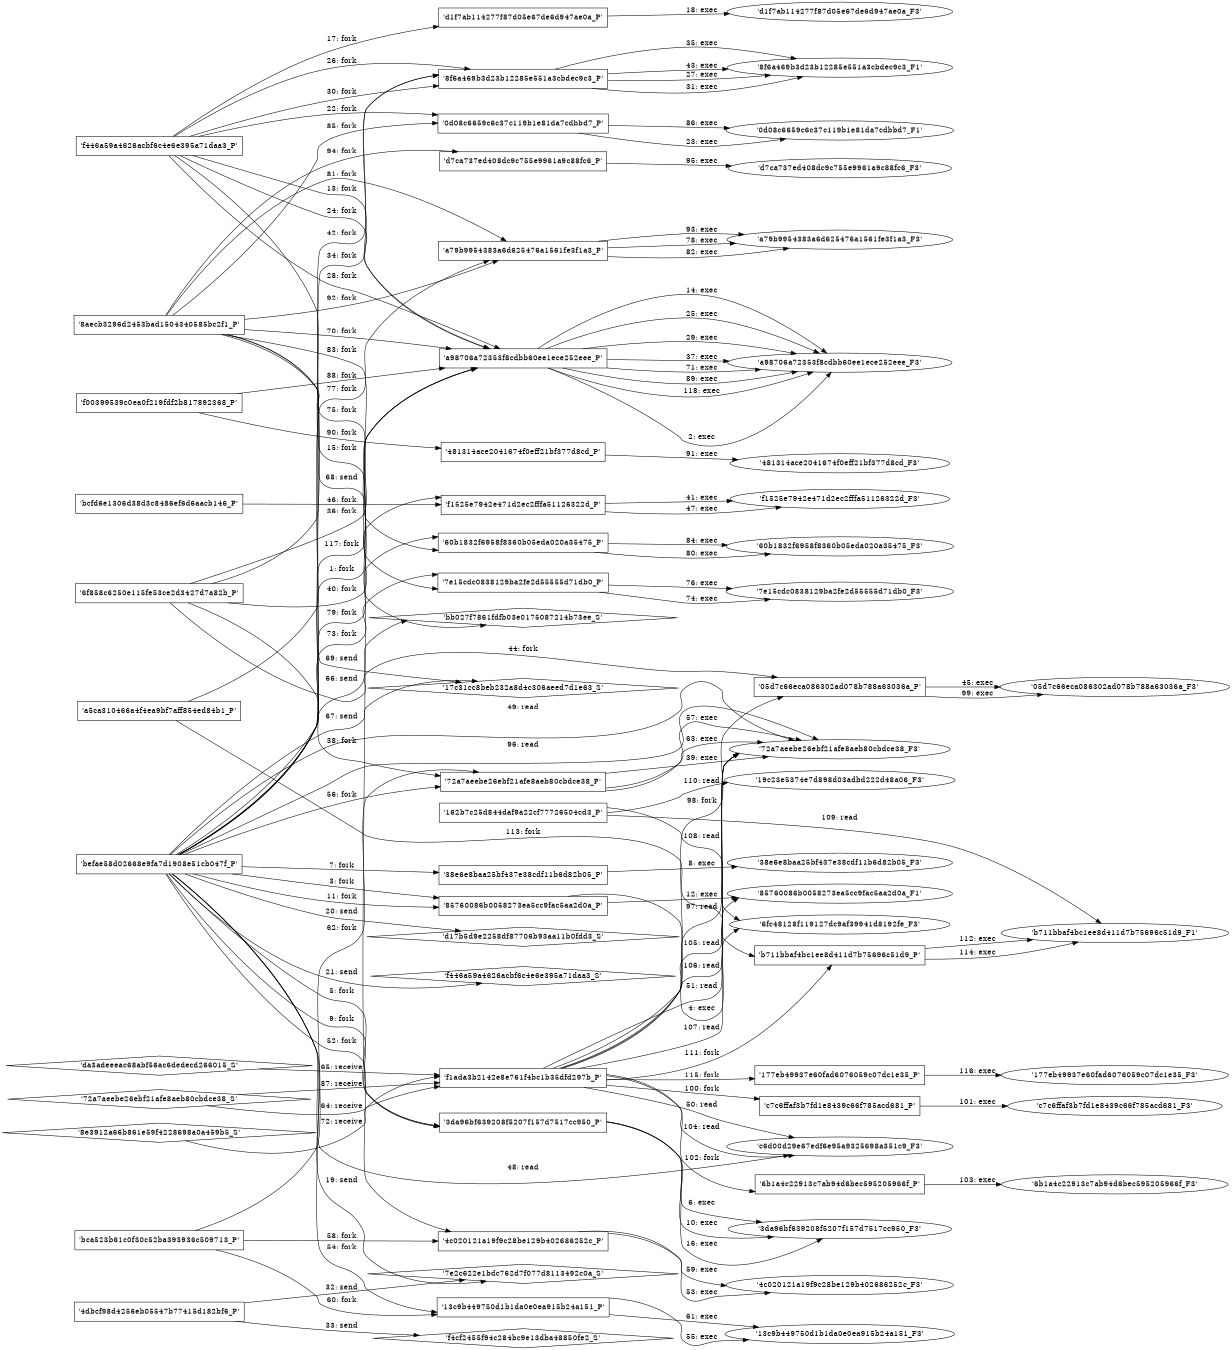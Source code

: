 digraph "D:\Learning\Paper\apt\基于CTI的攻击预警\Dataset\攻击图\ASGfromALLCTI\Microsoft Patch Tuesday – October 2018.dot" {
rankdir="LR"
size="9"
fixedsize="false"
splines="true"
nodesep=0.3
ranksep=0
fontsize=10
overlap="scalexy"
engine= "neato"
	"'befae58d02668e9fa7d1908e51cb047f_P'" [node_type=Process shape=box]
	"'a98706a72353f8cdbb60ee1ece252eee_P'" [node_type=Process shape=box]
	"'befae58d02668e9fa7d1908e51cb047f_P'" -> "'a98706a72353f8cdbb60ee1ece252eee_P'" [label="1: fork"]
	"'a98706a72353f8cdbb60ee1ece252eee_P'" [node_type=Process shape=box]
	"'a98706a72353f8cdbb60ee1ece252eee_F3'" [node_type=File shape=ellipse]
	"'a98706a72353f8cdbb60ee1ece252eee_P'" -> "'a98706a72353f8cdbb60ee1ece252eee_F3'" [label="2: exec"]
	"'befae58d02668e9fa7d1908e51cb047f_P'" [node_type=Process shape=box]
	"'85760086b0058273ea5cc9fac5aa2d0a_P'" [node_type=Process shape=box]
	"'befae58d02668e9fa7d1908e51cb047f_P'" -> "'85760086b0058273ea5cc9fac5aa2d0a_P'" [label="3: fork"]
	"'85760086b0058273ea5cc9fac5aa2d0a_P'" [node_type=Process shape=box]
	"'85760086b0058273ea5cc9fac5aa2d0a_F1'" [node_type=File shape=ellipse]
	"'85760086b0058273ea5cc9fac5aa2d0a_P'" -> "'85760086b0058273ea5cc9fac5aa2d0a_F1'" [label="4: exec"]
	"'befae58d02668e9fa7d1908e51cb047f_P'" [node_type=Process shape=box]
	"'3da96bf639208f5207f157d7517cc950_P'" [node_type=Process shape=box]
	"'befae58d02668e9fa7d1908e51cb047f_P'" -> "'3da96bf639208f5207f157d7517cc950_P'" [label="5: fork"]
	"'3da96bf639208f5207f157d7517cc950_P'" [node_type=Process shape=box]
	"'3da96bf639208f5207f157d7517cc950_F3'" [node_type=File shape=ellipse]
	"'3da96bf639208f5207f157d7517cc950_P'" -> "'3da96bf639208f5207f157d7517cc950_F3'" [label="6: exec"]
	"'befae58d02668e9fa7d1908e51cb047f_P'" [node_type=Process shape=box]
	"'38e6e8baa25bf437e38cdf11b6d82b05_P'" [node_type=Process shape=box]
	"'befae58d02668e9fa7d1908e51cb047f_P'" -> "'38e6e8baa25bf437e38cdf11b6d82b05_P'" [label="7: fork"]
	"'38e6e8baa25bf437e38cdf11b6d82b05_P'" [node_type=Process shape=box]
	"'38e6e8baa25bf437e38cdf11b6d82b05_F3'" [node_type=File shape=ellipse]
	"'38e6e8baa25bf437e38cdf11b6d82b05_P'" -> "'38e6e8baa25bf437e38cdf11b6d82b05_F3'" [label="8: exec"]
	"'befae58d02668e9fa7d1908e51cb047f_P'" [node_type=Process shape=box]
	"'3da96bf639208f5207f157d7517cc950_P'" [node_type=Process shape=box]
	"'befae58d02668e9fa7d1908e51cb047f_P'" -> "'3da96bf639208f5207f157d7517cc950_P'" [label="9: fork"]
	"'3da96bf639208f5207f157d7517cc950_P'" [node_type=Process shape=box]
	"'3da96bf639208f5207f157d7517cc950_F3'" [node_type=File shape=ellipse]
	"'3da96bf639208f5207f157d7517cc950_P'" -> "'3da96bf639208f5207f157d7517cc950_F3'" [label="10: exec"]
	"'befae58d02668e9fa7d1908e51cb047f_P'" [node_type=Process shape=box]
	"'85760086b0058273ea5cc9fac5aa2d0a_P'" [node_type=Process shape=box]
	"'befae58d02668e9fa7d1908e51cb047f_P'" -> "'85760086b0058273ea5cc9fac5aa2d0a_P'" [label="11: fork"]
	"'85760086b0058273ea5cc9fac5aa2d0a_P'" [node_type=Process shape=box]
	"'85760086b0058273ea5cc9fac5aa2d0a_F1'" [node_type=File shape=ellipse]
	"'85760086b0058273ea5cc9fac5aa2d0a_P'" -> "'85760086b0058273ea5cc9fac5aa2d0a_F1'" [label="12: exec"]
	"'f446a59a4626acbf6c4e6e395a71daa3_P'" [node_type=Process shape=box]
	"'a98706a72353f8cdbb60ee1ece252eee_P'" [node_type=Process shape=box]
	"'f446a59a4626acbf6c4e6e395a71daa3_P'" -> "'a98706a72353f8cdbb60ee1ece252eee_P'" [label="13: fork"]
	"'a98706a72353f8cdbb60ee1ece252eee_P'" [node_type=Process shape=box]
	"'a98706a72353f8cdbb60ee1ece252eee_F3'" [node_type=File shape=ellipse]
	"'a98706a72353f8cdbb60ee1ece252eee_P'" -> "'a98706a72353f8cdbb60ee1ece252eee_F3'" [label="14: exec"]
	"'f446a59a4626acbf6c4e6e395a71daa3_P'" [node_type=Process shape=box]
	"'3da96bf639208f5207f157d7517cc950_P'" [node_type=Process shape=box]
	"'f446a59a4626acbf6c4e6e395a71daa3_P'" -> "'3da96bf639208f5207f157d7517cc950_P'" [label="15: fork"]
	"'3da96bf639208f5207f157d7517cc950_P'" [node_type=Process shape=box]
	"'3da96bf639208f5207f157d7517cc950_F3'" [node_type=File shape=ellipse]
	"'3da96bf639208f5207f157d7517cc950_P'" -> "'3da96bf639208f5207f157d7517cc950_F3'" [label="16: exec"]
	"'f446a59a4626acbf6c4e6e395a71daa3_P'" [node_type=Process shape=box]
	"'d1f7ab114277f87d05e67de6d947ae0a_P'" [node_type=Process shape=box]
	"'f446a59a4626acbf6c4e6e395a71daa3_P'" -> "'d1f7ab114277f87d05e67de6d947ae0a_P'" [label="17: fork"]
	"'d1f7ab114277f87d05e67de6d947ae0a_P'" [node_type=Process shape=box]
	"'d1f7ab114277f87d05e67de6d947ae0a_F3'" [node_type=File shape=ellipse]
	"'d1f7ab114277f87d05e67de6d947ae0a_P'" -> "'d1f7ab114277f87d05e67de6d947ae0a_F3'" [label="18: exec"]
	"'7e2c622e1bdc762d7f077d8113492c0a_S'" [node_type=Socket shape=diamond]
	"'befae58d02668e9fa7d1908e51cb047f_P'" [node_type=Process shape=box]
	"'befae58d02668e9fa7d1908e51cb047f_P'" -> "'7e2c622e1bdc762d7f077d8113492c0a_S'" [label="19: send"]
	"'d17b5d9e2258df87706b93aa11b0fdd3_S'" [node_type=Socket shape=diamond]
	"'befae58d02668e9fa7d1908e51cb047f_P'" [node_type=Process shape=box]
	"'befae58d02668e9fa7d1908e51cb047f_P'" -> "'d17b5d9e2258df87706b93aa11b0fdd3_S'" [label="20: send"]
	"'f446a59a4626acbf6c4e6e395a71daa3_S'" [node_type=Socket shape=diamond]
	"'befae58d02668e9fa7d1908e51cb047f_P'" [node_type=Process shape=box]
	"'befae58d02668e9fa7d1908e51cb047f_P'" -> "'f446a59a4626acbf6c4e6e395a71daa3_S'" [label="21: send"]
	"'f446a59a4626acbf6c4e6e395a71daa3_P'" [node_type=Process shape=box]
	"'0d08c6659c6c37c119b1e81da7cdbbd7_P'" [node_type=Process shape=box]
	"'f446a59a4626acbf6c4e6e395a71daa3_P'" -> "'0d08c6659c6c37c119b1e81da7cdbbd7_P'" [label="22: fork"]
	"'0d08c6659c6c37c119b1e81da7cdbbd7_P'" [node_type=Process shape=box]
	"'0d08c6659c6c37c119b1e81da7cdbbd7_F1'" [node_type=File shape=ellipse]
	"'0d08c6659c6c37c119b1e81da7cdbbd7_P'" -> "'0d08c6659c6c37c119b1e81da7cdbbd7_F1'" [label="23: exec"]
	"'f446a59a4626acbf6c4e6e395a71daa3_P'" [node_type=Process shape=box]
	"'a98706a72353f8cdbb60ee1ece252eee_P'" [node_type=Process shape=box]
	"'f446a59a4626acbf6c4e6e395a71daa3_P'" -> "'a98706a72353f8cdbb60ee1ece252eee_P'" [label="24: fork"]
	"'a98706a72353f8cdbb60ee1ece252eee_P'" [node_type=Process shape=box]
	"'a98706a72353f8cdbb60ee1ece252eee_F3'" [node_type=File shape=ellipse]
	"'a98706a72353f8cdbb60ee1ece252eee_P'" -> "'a98706a72353f8cdbb60ee1ece252eee_F3'" [label="25: exec"]
	"'f446a59a4626acbf6c4e6e395a71daa3_P'" [node_type=Process shape=box]
	"'8f6a469b3d23b12285e551a3cbdec9c3_P'" [node_type=Process shape=box]
	"'f446a59a4626acbf6c4e6e395a71daa3_P'" -> "'8f6a469b3d23b12285e551a3cbdec9c3_P'" [label="26: fork"]
	"'8f6a469b3d23b12285e551a3cbdec9c3_P'" [node_type=Process shape=box]
	"'8f6a469b3d23b12285e551a3cbdec9c3_F1'" [node_type=File shape=ellipse]
	"'8f6a469b3d23b12285e551a3cbdec9c3_P'" -> "'8f6a469b3d23b12285e551a3cbdec9c3_F1'" [label="27: exec"]
	"'f446a59a4626acbf6c4e6e395a71daa3_P'" [node_type=Process shape=box]
	"'a98706a72353f8cdbb60ee1ece252eee_P'" [node_type=Process shape=box]
	"'f446a59a4626acbf6c4e6e395a71daa3_P'" -> "'a98706a72353f8cdbb60ee1ece252eee_P'" [label="28: fork"]
	"'a98706a72353f8cdbb60ee1ece252eee_P'" [node_type=Process shape=box]
	"'a98706a72353f8cdbb60ee1ece252eee_F3'" [node_type=File shape=ellipse]
	"'a98706a72353f8cdbb60ee1ece252eee_P'" -> "'a98706a72353f8cdbb60ee1ece252eee_F3'" [label="29: exec"]
	"'f446a59a4626acbf6c4e6e395a71daa3_P'" [node_type=Process shape=box]
	"'8f6a469b3d23b12285e551a3cbdec9c3_P'" [node_type=Process shape=box]
	"'f446a59a4626acbf6c4e6e395a71daa3_P'" -> "'8f6a469b3d23b12285e551a3cbdec9c3_P'" [label="30: fork"]
	"'8f6a469b3d23b12285e551a3cbdec9c3_P'" [node_type=Process shape=box]
	"'8f6a469b3d23b12285e551a3cbdec9c3_F1'" [node_type=File shape=ellipse]
	"'8f6a469b3d23b12285e551a3cbdec9c3_P'" -> "'8f6a469b3d23b12285e551a3cbdec9c3_F1'" [label="31: exec"]
	"'7e2c622e1bdc762d7f077d8113492c0a_S'" [node_type=Socket shape=diamond]
	"'4dbcf98d4256eb05547b77415d182bf6_P'" [node_type=Process shape=box]
	"'4dbcf98d4256eb05547b77415d182bf6_P'" -> "'7e2c622e1bdc762d7f077d8113492c0a_S'" [label="32: send"]
	"'f4cf2455f94c284bc9e13dba48850fe2_S'" [node_type=Socket shape=diamond]
	"'4dbcf98d4256eb05547b77415d182bf6_P'" [node_type=Process shape=box]
	"'4dbcf98d4256eb05547b77415d182bf6_P'" -> "'f4cf2455f94c284bc9e13dba48850fe2_S'" [label="33: send"]
	"'befae58d02668e9fa7d1908e51cb047f_P'" [node_type=Process shape=box]
	"'8f6a469b3d23b12285e551a3cbdec9c3_P'" [node_type=Process shape=box]
	"'befae58d02668e9fa7d1908e51cb047f_P'" -> "'8f6a469b3d23b12285e551a3cbdec9c3_P'" [label="34: fork"]
	"'8f6a469b3d23b12285e551a3cbdec9c3_P'" [node_type=Process shape=box]
	"'8f6a469b3d23b12285e551a3cbdec9c3_F1'" [node_type=File shape=ellipse]
	"'8f6a469b3d23b12285e551a3cbdec9c3_P'" -> "'8f6a469b3d23b12285e551a3cbdec9c3_F1'" [label="35: exec"]
	"'6f858c6250e115fe53ce2d3427d7a82b_P'" [node_type=Process shape=box]
	"'a98706a72353f8cdbb60ee1ece252eee_P'" [node_type=Process shape=box]
	"'6f858c6250e115fe53ce2d3427d7a82b_P'" -> "'a98706a72353f8cdbb60ee1ece252eee_P'" [label="36: fork"]
	"'a98706a72353f8cdbb60ee1ece252eee_P'" [node_type=Process shape=box]
	"'a98706a72353f8cdbb60ee1ece252eee_F3'" [node_type=File shape=ellipse]
	"'a98706a72353f8cdbb60ee1ece252eee_P'" -> "'a98706a72353f8cdbb60ee1ece252eee_F3'" [label="37: exec"]
	"'6f858c6250e115fe53ce2d3427d7a82b_P'" [node_type=Process shape=box]
	"'72a7aeebe26ebf21afe8aeb80cbdce38_P'" [node_type=Process shape=box]
	"'6f858c6250e115fe53ce2d3427d7a82b_P'" -> "'72a7aeebe26ebf21afe8aeb80cbdce38_P'" [label="38: fork"]
	"'72a7aeebe26ebf21afe8aeb80cbdce38_P'" [node_type=Process shape=box]
	"'72a7aeebe26ebf21afe8aeb80cbdce38_F3'" [node_type=File shape=ellipse]
	"'72a7aeebe26ebf21afe8aeb80cbdce38_P'" -> "'72a7aeebe26ebf21afe8aeb80cbdce38_F3'" [label="39: exec"]
	"'6f858c6250e115fe53ce2d3427d7a82b_P'" [node_type=Process shape=box]
	"'f1525e7942e471d2ec2fffa51126322d_P'" [node_type=Process shape=box]
	"'6f858c6250e115fe53ce2d3427d7a82b_P'" -> "'f1525e7942e471d2ec2fffa51126322d_P'" [label="40: fork"]
	"'f1525e7942e471d2ec2fffa51126322d_P'" [node_type=Process shape=box]
	"'f1525e7942e471d2ec2fffa51126322d_F3'" [node_type=File shape=ellipse]
	"'f1525e7942e471d2ec2fffa51126322d_P'" -> "'f1525e7942e471d2ec2fffa51126322d_F3'" [label="41: exec"]
	"'6f858c6250e115fe53ce2d3427d7a82b_P'" [node_type=Process shape=box]
	"'8f6a469b3d23b12285e551a3cbdec9c3_P'" [node_type=Process shape=box]
	"'6f858c6250e115fe53ce2d3427d7a82b_P'" -> "'8f6a469b3d23b12285e551a3cbdec9c3_P'" [label="42: fork"]
	"'8f6a469b3d23b12285e551a3cbdec9c3_P'" [node_type=Process shape=box]
	"'8f6a469b3d23b12285e551a3cbdec9c3_F1'" [node_type=File shape=ellipse]
	"'8f6a469b3d23b12285e551a3cbdec9c3_P'" -> "'8f6a469b3d23b12285e551a3cbdec9c3_F1'" [label="43: exec"]
	"'6f858c6250e115fe53ce2d3427d7a82b_P'" [node_type=Process shape=box]
	"'05d7c66eca086302ad078b788a63036a_P'" [node_type=Process shape=box]
	"'6f858c6250e115fe53ce2d3427d7a82b_P'" -> "'05d7c66eca086302ad078b788a63036a_P'" [label="44: fork"]
	"'05d7c66eca086302ad078b788a63036a_P'" [node_type=Process shape=box]
	"'05d7c66eca086302ad078b788a63036a_F3'" [node_type=File shape=ellipse]
	"'05d7c66eca086302ad078b788a63036a_P'" -> "'05d7c66eca086302ad078b788a63036a_F3'" [label="45: exec"]
	"'bcfd6e1306d38d3c8486ef6d6aacb146_P'" [node_type=Process shape=box]
	"'f1525e7942e471d2ec2fffa51126322d_P'" [node_type=Process shape=box]
	"'bcfd6e1306d38d3c8486ef6d6aacb146_P'" -> "'f1525e7942e471d2ec2fffa51126322d_P'" [label="46: fork"]
	"'f1525e7942e471d2ec2fffa51126322d_P'" [node_type=Process shape=box]
	"'f1525e7942e471d2ec2fffa51126322d_F3'" [node_type=File shape=ellipse]
	"'f1525e7942e471d2ec2fffa51126322d_P'" -> "'f1525e7942e471d2ec2fffa51126322d_F3'" [label="47: exec"]
	"'c6d00d29e67edf6e95a9325698a351c9_F3'" [node_type=file shape=ellipse]
	"'befae58d02668e9fa7d1908e51cb047f_P'" [node_type=Process shape=box]
	"'befae58d02668e9fa7d1908e51cb047f_P'" -> "'c6d00d29e67edf6e95a9325698a351c9_F3'" [label="48: read"]
	"'72a7aeebe26ebf21afe8aeb80cbdce38_F3'" [node_type=file shape=ellipse]
	"'befae58d02668e9fa7d1908e51cb047f_P'" [node_type=Process shape=box]
	"'befae58d02668e9fa7d1908e51cb047f_P'" -> "'72a7aeebe26ebf21afe8aeb80cbdce38_F3'" [label="49: read"]
	"'c6d00d29e67edf6e95a9325698a351c9_F3'" [node_type=file shape=ellipse]
	"'f1ada3b2142e8e761f4bc1b35dfd297b_P'" [node_type=Process shape=box]
	"'f1ada3b2142e8e761f4bc1b35dfd297b_P'" -> "'c6d00d29e67edf6e95a9325698a351c9_F3'" [label="50: read"]
	"'72a7aeebe26ebf21afe8aeb80cbdce38_F3'" [node_type=file shape=ellipse]
	"'f1ada3b2142e8e761f4bc1b35dfd297b_P'" [node_type=Process shape=box]
	"'f1ada3b2142e8e761f4bc1b35dfd297b_P'" -> "'72a7aeebe26ebf21afe8aeb80cbdce38_F3'" [label="51: read"]
	"'befae58d02668e9fa7d1908e51cb047f_P'" [node_type=Process shape=box]
	"'4c020121a19f9c28be129b402686252c_P'" [node_type=Process shape=box]
	"'befae58d02668e9fa7d1908e51cb047f_P'" -> "'4c020121a19f9c28be129b402686252c_P'" [label="52: fork"]
	"'4c020121a19f9c28be129b402686252c_P'" [node_type=Process shape=box]
	"'4c020121a19f9c28be129b402686252c_F3'" [node_type=File shape=ellipse]
	"'4c020121a19f9c28be129b402686252c_P'" -> "'4c020121a19f9c28be129b402686252c_F3'" [label="53: exec"]
	"'befae58d02668e9fa7d1908e51cb047f_P'" [node_type=Process shape=box]
	"'13c9b449750d1b1da0e0ea915b24a151_P'" [node_type=Process shape=box]
	"'befae58d02668e9fa7d1908e51cb047f_P'" -> "'13c9b449750d1b1da0e0ea915b24a151_P'" [label="54: fork"]
	"'13c9b449750d1b1da0e0ea915b24a151_P'" [node_type=Process shape=box]
	"'13c9b449750d1b1da0e0ea915b24a151_F3'" [node_type=File shape=ellipse]
	"'13c9b449750d1b1da0e0ea915b24a151_P'" -> "'13c9b449750d1b1da0e0ea915b24a151_F3'" [label="55: exec"]
	"'befae58d02668e9fa7d1908e51cb047f_P'" [node_type=Process shape=box]
	"'72a7aeebe26ebf21afe8aeb80cbdce38_P'" [node_type=Process shape=box]
	"'befae58d02668e9fa7d1908e51cb047f_P'" -> "'72a7aeebe26ebf21afe8aeb80cbdce38_P'" [label="56: fork"]
	"'72a7aeebe26ebf21afe8aeb80cbdce38_P'" [node_type=Process shape=box]
	"'72a7aeebe26ebf21afe8aeb80cbdce38_F3'" [node_type=File shape=ellipse]
	"'72a7aeebe26ebf21afe8aeb80cbdce38_P'" -> "'72a7aeebe26ebf21afe8aeb80cbdce38_F3'" [label="57: exec"]
	"'bca523b61c0f30c52ba393936c509713_P'" [node_type=Process shape=box]
	"'4c020121a19f9c28be129b402686252c_P'" [node_type=Process shape=box]
	"'bca523b61c0f30c52ba393936c509713_P'" -> "'4c020121a19f9c28be129b402686252c_P'" [label="58: fork"]
	"'4c020121a19f9c28be129b402686252c_P'" [node_type=Process shape=box]
	"'4c020121a19f9c28be129b402686252c_F3'" [node_type=File shape=ellipse]
	"'4c020121a19f9c28be129b402686252c_P'" -> "'4c020121a19f9c28be129b402686252c_F3'" [label="59: exec"]
	"'bca523b61c0f30c52ba393936c509713_P'" [node_type=Process shape=box]
	"'13c9b449750d1b1da0e0ea915b24a151_P'" [node_type=Process shape=box]
	"'bca523b61c0f30c52ba393936c509713_P'" -> "'13c9b449750d1b1da0e0ea915b24a151_P'" [label="60: fork"]
	"'13c9b449750d1b1da0e0ea915b24a151_P'" [node_type=Process shape=box]
	"'13c9b449750d1b1da0e0ea915b24a151_F3'" [node_type=File shape=ellipse]
	"'13c9b449750d1b1da0e0ea915b24a151_P'" -> "'13c9b449750d1b1da0e0ea915b24a151_F3'" [label="61: exec"]
	"'bca523b61c0f30c52ba393936c509713_P'" [node_type=Process shape=box]
	"'72a7aeebe26ebf21afe8aeb80cbdce38_P'" [node_type=Process shape=box]
	"'bca523b61c0f30c52ba393936c509713_P'" -> "'72a7aeebe26ebf21afe8aeb80cbdce38_P'" [label="62: fork"]
	"'72a7aeebe26ebf21afe8aeb80cbdce38_P'" [node_type=Process shape=box]
	"'72a7aeebe26ebf21afe8aeb80cbdce38_F3'" [node_type=File shape=ellipse]
	"'72a7aeebe26ebf21afe8aeb80cbdce38_P'" -> "'72a7aeebe26ebf21afe8aeb80cbdce38_F3'" [label="63: exec"]
	"'f1ada3b2142e8e761f4bc1b35dfd297b_P'" [node_type=Process shape=box]
	"'72a7aeebe26ebf21afe8aeb80cbdce38_S'" [node_type=Socket shape=diamond]
	"'72a7aeebe26ebf21afe8aeb80cbdce38_S'" -> "'f1ada3b2142e8e761f4bc1b35dfd297b_P'" [label="64: receive"]
	"'f1ada3b2142e8e761f4bc1b35dfd297b_P'" [node_type=Process shape=box]
	"'da3adeeeac68abf56ac6dedecd266015_S'" [node_type=Socket shape=diamond]
	"'da3adeeeac68abf56ac6dedecd266015_S'" -> "'f1ada3b2142e8e761f4bc1b35dfd297b_P'" [label="65: receive"]
	"'bb027f7861fdfb03e0175087214b73ee_S'" [node_type=Socket shape=diamond]
	"'befae58d02668e9fa7d1908e51cb047f_P'" [node_type=Process shape=box]
	"'befae58d02668e9fa7d1908e51cb047f_P'" -> "'bb027f7861fdfb03e0175087214b73ee_S'" [label="66: send"]
	"'17c31cc8beb232a8d4c306aeed7d1e63_S'" [node_type=Socket shape=diamond]
	"'befae58d02668e9fa7d1908e51cb047f_P'" [node_type=Process shape=box]
	"'befae58d02668e9fa7d1908e51cb047f_P'" -> "'17c31cc8beb232a8d4c306aeed7d1e63_S'" [label="67: send"]
	"'bb027f7861fdfb03e0175087214b73ee_S'" [node_type=Socket shape=diamond]
	"'8aecb3296d2453bad1504340585bc2f1_P'" [node_type=Process shape=box]
	"'8aecb3296d2453bad1504340585bc2f1_P'" -> "'bb027f7861fdfb03e0175087214b73ee_S'" [label="68: send"]
	"'17c31cc8beb232a8d4c306aeed7d1e63_S'" [node_type=Socket shape=diamond]
	"'8aecb3296d2453bad1504340585bc2f1_P'" [node_type=Process shape=box]
	"'8aecb3296d2453bad1504340585bc2f1_P'" -> "'17c31cc8beb232a8d4c306aeed7d1e63_S'" [label="69: send"]
	"'8aecb3296d2453bad1504340585bc2f1_P'" [node_type=Process shape=box]
	"'a98706a72353f8cdbb60ee1ece252eee_P'" [node_type=Process shape=box]
	"'8aecb3296d2453bad1504340585bc2f1_P'" -> "'a98706a72353f8cdbb60ee1ece252eee_P'" [label="70: fork"]
	"'a98706a72353f8cdbb60ee1ece252eee_P'" [node_type=Process shape=box]
	"'a98706a72353f8cdbb60ee1ece252eee_F3'" [node_type=File shape=ellipse]
	"'a98706a72353f8cdbb60ee1ece252eee_P'" -> "'a98706a72353f8cdbb60ee1ece252eee_F3'" [label="71: exec"]
	"'f1ada3b2142e8e761f4bc1b35dfd297b_P'" [node_type=Process shape=box]
	"'8e3912a66b861e59f4228698a0a459b5_S'" [node_type=Socket shape=diamond]
	"'8e3912a66b861e59f4228698a0a459b5_S'" -> "'f1ada3b2142e8e761f4bc1b35dfd297b_P'" [label="72: receive"]
	"'befae58d02668e9fa7d1908e51cb047f_P'" [node_type=Process shape=box]
	"'7e15cdc0838129ba2fe2d55555d71db0_P'" [node_type=Process shape=box]
	"'befae58d02668e9fa7d1908e51cb047f_P'" -> "'7e15cdc0838129ba2fe2d55555d71db0_P'" [label="73: fork"]
	"'7e15cdc0838129ba2fe2d55555d71db0_P'" [node_type=Process shape=box]
	"'7e15cdc0838129ba2fe2d55555d71db0_F3'" [node_type=File shape=ellipse]
	"'7e15cdc0838129ba2fe2d55555d71db0_P'" -> "'7e15cdc0838129ba2fe2d55555d71db0_F3'" [label="74: exec"]
	"'8aecb3296d2453bad1504340585bc2f1_P'" [node_type=Process shape=box]
	"'7e15cdc0838129ba2fe2d55555d71db0_P'" [node_type=Process shape=box]
	"'8aecb3296d2453bad1504340585bc2f1_P'" -> "'7e15cdc0838129ba2fe2d55555d71db0_P'" [label="75: fork"]
	"'7e15cdc0838129ba2fe2d55555d71db0_P'" [node_type=Process shape=box]
	"'7e15cdc0838129ba2fe2d55555d71db0_F3'" [node_type=File shape=ellipse]
	"'7e15cdc0838129ba2fe2d55555d71db0_P'" -> "'7e15cdc0838129ba2fe2d55555d71db0_F3'" [label="76: exec"]
	"'befae58d02668e9fa7d1908e51cb047f_P'" [node_type=Process shape=box]
	"'a79b9954383a6d625476a1561fe3f1a3_P'" [node_type=Process shape=box]
	"'befae58d02668e9fa7d1908e51cb047f_P'" -> "'a79b9954383a6d625476a1561fe3f1a3_P'" [label="77: fork"]
	"'a79b9954383a6d625476a1561fe3f1a3_P'" [node_type=Process shape=box]
	"'a79b9954383a6d625476a1561fe3f1a3_F3'" [node_type=File shape=ellipse]
	"'a79b9954383a6d625476a1561fe3f1a3_P'" -> "'a79b9954383a6d625476a1561fe3f1a3_F3'" [label="78: exec"]
	"'befae58d02668e9fa7d1908e51cb047f_P'" [node_type=Process shape=box]
	"'60b1832f6958f8360b05eda020a35475_P'" [node_type=Process shape=box]
	"'befae58d02668e9fa7d1908e51cb047f_P'" -> "'60b1832f6958f8360b05eda020a35475_P'" [label="79: fork"]
	"'60b1832f6958f8360b05eda020a35475_P'" [node_type=Process shape=box]
	"'60b1832f6958f8360b05eda020a35475_F3'" [node_type=File shape=ellipse]
	"'60b1832f6958f8360b05eda020a35475_P'" -> "'60b1832f6958f8360b05eda020a35475_F3'" [label="80: exec"]
	"'8aecb3296d2453bad1504340585bc2f1_P'" [node_type=Process shape=box]
	"'a79b9954383a6d625476a1561fe3f1a3_P'" [node_type=Process shape=box]
	"'8aecb3296d2453bad1504340585bc2f1_P'" -> "'a79b9954383a6d625476a1561fe3f1a3_P'" [label="81: fork"]
	"'a79b9954383a6d625476a1561fe3f1a3_P'" [node_type=Process shape=box]
	"'a79b9954383a6d625476a1561fe3f1a3_F3'" [node_type=File shape=ellipse]
	"'a79b9954383a6d625476a1561fe3f1a3_P'" -> "'a79b9954383a6d625476a1561fe3f1a3_F3'" [label="82: exec"]
	"'8aecb3296d2453bad1504340585bc2f1_P'" [node_type=Process shape=box]
	"'60b1832f6958f8360b05eda020a35475_P'" [node_type=Process shape=box]
	"'8aecb3296d2453bad1504340585bc2f1_P'" -> "'60b1832f6958f8360b05eda020a35475_P'" [label="83: fork"]
	"'60b1832f6958f8360b05eda020a35475_P'" [node_type=Process shape=box]
	"'60b1832f6958f8360b05eda020a35475_F3'" [node_type=File shape=ellipse]
	"'60b1832f6958f8360b05eda020a35475_P'" -> "'60b1832f6958f8360b05eda020a35475_F3'" [label="84: exec"]
	"'8aecb3296d2453bad1504340585bc2f1_P'" [node_type=Process shape=box]
	"'0d08c6659c6c37c119b1e81da7cdbbd7_P'" [node_type=Process shape=box]
	"'8aecb3296d2453bad1504340585bc2f1_P'" -> "'0d08c6659c6c37c119b1e81da7cdbbd7_P'" [label="85: fork"]
	"'0d08c6659c6c37c119b1e81da7cdbbd7_P'" [node_type=Process shape=box]
	"'0d08c6659c6c37c119b1e81da7cdbbd7_F1'" [node_type=File shape=ellipse]
	"'0d08c6659c6c37c119b1e81da7cdbbd7_P'" -> "'0d08c6659c6c37c119b1e81da7cdbbd7_F1'" [label="86: exec"]
	"'f1ada3b2142e8e761f4bc1b35dfd297b_P'" [node_type=Process shape=box]
	"'72a7aeebe26ebf21afe8aeb80cbdce38_S'" [node_type=Socket shape=diamond]
	"'72a7aeebe26ebf21afe8aeb80cbdce38_S'" -> "'f1ada3b2142e8e761f4bc1b35dfd297b_P'" [label="87: receive"]
	"'f00399539c0ea0f219fdf2b817892368_P'" [node_type=Process shape=box]
	"'a98706a72353f8cdbb60ee1ece252eee_P'" [node_type=Process shape=box]
	"'f00399539c0ea0f219fdf2b817892368_P'" -> "'a98706a72353f8cdbb60ee1ece252eee_P'" [label="88: fork"]
	"'a98706a72353f8cdbb60ee1ece252eee_P'" [node_type=Process shape=box]
	"'a98706a72353f8cdbb60ee1ece252eee_F3'" [node_type=File shape=ellipse]
	"'a98706a72353f8cdbb60ee1ece252eee_P'" -> "'a98706a72353f8cdbb60ee1ece252eee_F3'" [label="89: exec"]
	"'f00399539c0ea0f219fdf2b817892368_P'" [node_type=Process shape=box]
	"'481314ace2041674f0eff21bf377d8cd_P'" [node_type=Process shape=box]
	"'f00399539c0ea0f219fdf2b817892368_P'" -> "'481314ace2041674f0eff21bf377d8cd_P'" [label="90: fork"]
	"'481314ace2041674f0eff21bf377d8cd_P'" [node_type=Process shape=box]
	"'481314ace2041674f0eff21bf377d8cd_F3'" [node_type=File shape=ellipse]
	"'481314ace2041674f0eff21bf377d8cd_P'" -> "'481314ace2041674f0eff21bf377d8cd_F3'" [label="91: exec"]
	"'8aecb3296d2453bad1504340585bc2f1_P'" [node_type=Process shape=box]
	"'a79b9954383a6d625476a1561fe3f1a3_P'" [node_type=Process shape=box]
	"'8aecb3296d2453bad1504340585bc2f1_P'" -> "'a79b9954383a6d625476a1561fe3f1a3_P'" [label="92: fork"]
	"'a79b9954383a6d625476a1561fe3f1a3_P'" [node_type=Process shape=box]
	"'a79b9954383a6d625476a1561fe3f1a3_F3'" [node_type=File shape=ellipse]
	"'a79b9954383a6d625476a1561fe3f1a3_P'" -> "'a79b9954383a6d625476a1561fe3f1a3_F3'" [label="93: exec"]
	"'8aecb3296d2453bad1504340585bc2f1_P'" [node_type=Process shape=box]
	"'d7ca737ed408dc9c755e9961a9c88fc6_P'" [node_type=Process shape=box]
	"'8aecb3296d2453bad1504340585bc2f1_P'" -> "'d7ca737ed408dc9c755e9961a9c88fc6_P'" [label="94: fork"]
	"'d7ca737ed408dc9c755e9961a9c88fc6_P'" [node_type=Process shape=box]
	"'d7ca737ed408dc9c755e9961a9c88fc6_F3'" [node_type=File shape=ellipse]
	"'d7ca737ed408dc9c755e9961a9c88fc6_P'" -> "'d7ca737ed408dc9c755e9961a9c88fc6_F3'" [label="95: exec"]
	"'72a7aeebe26ebf21afe8aeb80cbdce38_F3'" [node_type=file shape=ellipse]
	"'befae58d02668e9fa7d1908e51cb047f_P'" [node_type=Process shape=box]
	"'befae58d02668e9fa7d1908e51cb047f_P'" -> "'72a7aeebe26ebf21afe8aeb80cbdce38_F3'" [label="96: read"]
	"'72a7aeebe26ebf21afe8aeb80cbdce38_F3'" [node_type=file shape=ellipse]
	"'f1ada3b2142e8e761f4bc1b35dfd297b_P'" [node_type=Process shape=box]
	"'f1ada3b2142e8e761f4bc1b35dfd297b_P'" -> "'72a7aeebe26ebf21afe8aeb80cbdce38_F3'" [label="97: read"]
	"'f1ada3b2142e8e761f4bc1b35dfd297b_P'" [node_type=Process shape=box]
	"'05d7c66eca086302ad078b788a63036a_P'" [node_type=Process shape=box]
	"'f1ada3b2142e8e761f4bc1b35dfd297b_P'" -> "'05d7c66eca086302ad078b788a63036a_P'" [label="98: fork"]
	"'05d7c66eca086302ad078b788a63036a_P'" [node_type=Process shape=box]
	"'05d7c66eca086302ad078b788a63036a_F3'" [node_type=File shape=ellipse]
	"'05d7c66eca086302ad078b788a63036a_P'" -> "'05d7c66eca086302ad078b788a63036a_F3'" [label="99: exec"]
	"'f1ada3b2142e8e761f4bc1b35dfd297b_P'" [node_type=Process shape=box]
	"'c7c6ffaf3b7fd1e8439c66f785acd681_P'" [node_type=Process shape=box]
	"'f1ada3b2142e8e761f4bc1b35dfd297b_P'" -> "'c7c6ffaf3b7fd1e8439c66f785acd681_P'" [label="100: fork"]
	"'c7c6ffaf3b7fd1e8439c66f785acd681_P'" [node_type=Process shape=box]
	"'c7c6ffaf3b7fd1e8439c66f785acd681_F3'" [node_type=File shape=ellipse]
	"'c7c6ffaf3b7fd1e8439c66f785acd681_P'" -> "'c7c6ffaf3b7fd1e8439c66f785acd681_F3'" [label="101: exec"]
	"'f1ada3b2142e8e761f4bc1b35dfd297b_P'" [node_type=Process shape=box]
	"'6b1a4c22913c7ab94d6bec595205966f_P'" [node_type=Process shape=box]
	"'f1ada3b2142e8e761f4bc1b35dfd297b_P'" -> "'6b1a4c22913c7ab94d6bec595205966f_P'" [label="102: fork"]
	"'6b1a4c22913c7ab94d6bec595205966f_P'" [node_type=Process shape=box]
	"'6b1a4c22913c7ab94d6bec595205966f_F3'" [node_type=File shape=ellipse]
	"'6b1a4c22913c7ab94d6bec595205966f_P'" -> "'6b1a4c22913c7ab94d6bec595205966f_F3'" [label="103: exec"]
	"'c6d00d29e67edf6e95a9325698a351c9_F3'" [node_type=file shape=ellipse]
	"'f1ada3b2142e8e761f4bc1b35dfd297b_P'" [node_type=Process shape=box]
	"'f1ada3b2142e8e761f4bc1b35dfd297b_P'" -> "'c6d00d29e67edf6e95a9325698a351c9_F3'" [label="104: read"]
	"'72a7aeebe26ebf21afe8aeb80cbdce38_F3'" [node_type=file shape=ellipse]
	"'f1ada3b2142e8e761f4bc1b35dfd297b_P'" [node_type=Process shape=box]
	"'f1ada3b2142e8e761f4bc1b35dfd297b_P'" -> "'72a7aeebe26ebf21afe8aeb80cbdce38_F3'" [label="105: read"]
	"'72a7aeebe26ebf21afe8aeb80cbdce38_F3'" [node_type=file shape=ellipse]
	"'f1ada3b2142e8e761f4bc1b35dfd297b_P'" [node_type=Process shape=box]
	"'f1ada3b2142e8e761f4bc1b35dfd297b_P'" -> "'72a7aeebe26ebf21afe8aeb80cbdce38_F3'" [label="106: read"]
	"'6fc48128f119127dc9af39941d8192fe_F3'" [node_type=file shape=ellipse]
	"'f1ada3b2142e8e761f4bc1b35dfd297b_P'" [node_type=Process shape=box]
	"'f1ada3b2142e8e761f4bc1b35dfd297b_P'" -> "'6fc48128f119127dc9af39941d8192fe_F3'" [label="107: read"]
	"'6fc48128f119127dc9af39941d8192fe_F3'" [node_type=file shape=ellipse]
	"'162b7c25d844daf9a22cf77726504cd3_P'" [node_type=Process shape=box]
	"'162b7c25d844daf9a22cf77726504cd3_P'" -> "'6fc48128f119127dc9af39941d8192fe_F3'" [label="108: read"]
	"'b711bbaf4bc1ee8d411d7b75696c51d9_F1'" [node_type=file shape=ellipse]
	"'162b7c25d844daf9a22cf77726504cd3_P'" [node_type=Process shape=box]
	"'162b7c25d844daf9a22cf77726504cd3_P'" -> "'b711bbaf4bc1ee8d411d7b75696c51d9_F1'" [label="109: read"]
	"'19c23e5374e7d898d03adbd222d48a06_F3'" [node_type=file shape=ellipse]
	"'162b7c25d844daf9a22cf77726504cd3_P'" [node_type=Process shape=box]
	"'162b7c25d844daf9a22cf77726504cd3_P'" -> "'19c23e5374e7d898d03adbd222d48a06_F3'" [label="110: read"]
	"'f1ada3b2142e8e761f4bc1b35dfd297b_P'" [node_type=Process shape=box]
	"'b711bbaf4bc1ee8d411d7b75696c51d9_P'" [node_type=Process shape=box]
	"'f1ada3b2142e8e761f4bc1b35dfd297b_P'" -> "'b711bbaf4bc1ee8d411d7b75696c51d9_P'" [label="111: fork"]
	"'b711bbaf4bc1ee8d411d7b75696c51d9_P'" [node_type=Process shape=box]
	"'b711bbaf4bc1ee8d411d7b75696c51d9_F1'" [node_type=File shape=ellipse]
	"'b711bbaf4bc1ee8d411d7b75696c51d9_P'" -> "'b711bbaf4bc1ee8d411d7b75696c51d9_F1'" [label="112: exec"]
	"'a5ca310466a4f4ea9bf7aff854ed84b1_P'" [node_type=Process shape=box]
	"'b711bbaf4bc1ee8d411d7b75696c51d9_P'" [node_type=Process shape=box]
	"'a5ca310466a4f4ea9bf7aff854ed84b1_P'" -> "'b711bbaf4bc1ee8d411d7b75696c51d9_P'" [label="113: fork"]
	"'b711bbaf4bc1ee8d411d7b75696c51d9_P'" [node_type=Process shape=box]
	"'b711bbaf4bc1ee8d411d7b75696c51d9_F1'" [node_type=File shape=ellipse]
	"'b711bbaf4bc1ee8d411d7b75696c51d9_P'" -> "'b711bbaf4bc1ee8d411d7b75696c51d9_F1'" [label="114: exec"]
	"'f1ada3b2142e8e761f4bc1b35dfd297b_P'" [node_type=Process shape=box]
	"'177eb49937e60fad6076059c07dc1e35_P'" [node_type=Process shape=box]
	"'f1ada3b2142e8e761f4bc1b35dfd297b_P'" -> "'177eb49937e60fad6076059c07dc1e35_P'" [label="115: fork"]
	"'177eb49937e60fad6076059c07dc1e35_P'" [node_type=Process shape=box]
	"'177eb49937e60fad6076059c07dc1e35_F3'" [node_type=File shape=ellipse]
	"'177eb49937e60fad6076059c07dc1e35_P'" -> "'177eb49937e60fad6076059c07dc1e35_F3'" [label="116: exec"]
	"'a5ca310466a4f4ea9bf7aff854ed84b1_P'" [node_type=Process shape=box]
	"'a98706a72353f8cdbb60ee1ece252eee_P'" [node_type=Process shape=box]
	"'a5ca310466a4f4ea9bf7aff854ed84b1_P'" -> "'a98706a72353f8cdbb60ee1ece252eee_P'" [label="117: fork"]
	"'a98706a72353f8cdbb60ee1ece252eee_P'" [node_type=Process shape=box]
	"'a98706a72353f8cdbb60ee1ece252eee_F3'" [node_type=File shape=ellipse]
	"'a98706a72353f8cdbb60ee1ece252eee_P'" -> "'a98706a72353f8cdbb60ee1ece252eee_F3'" [label="118: exec"]
}

